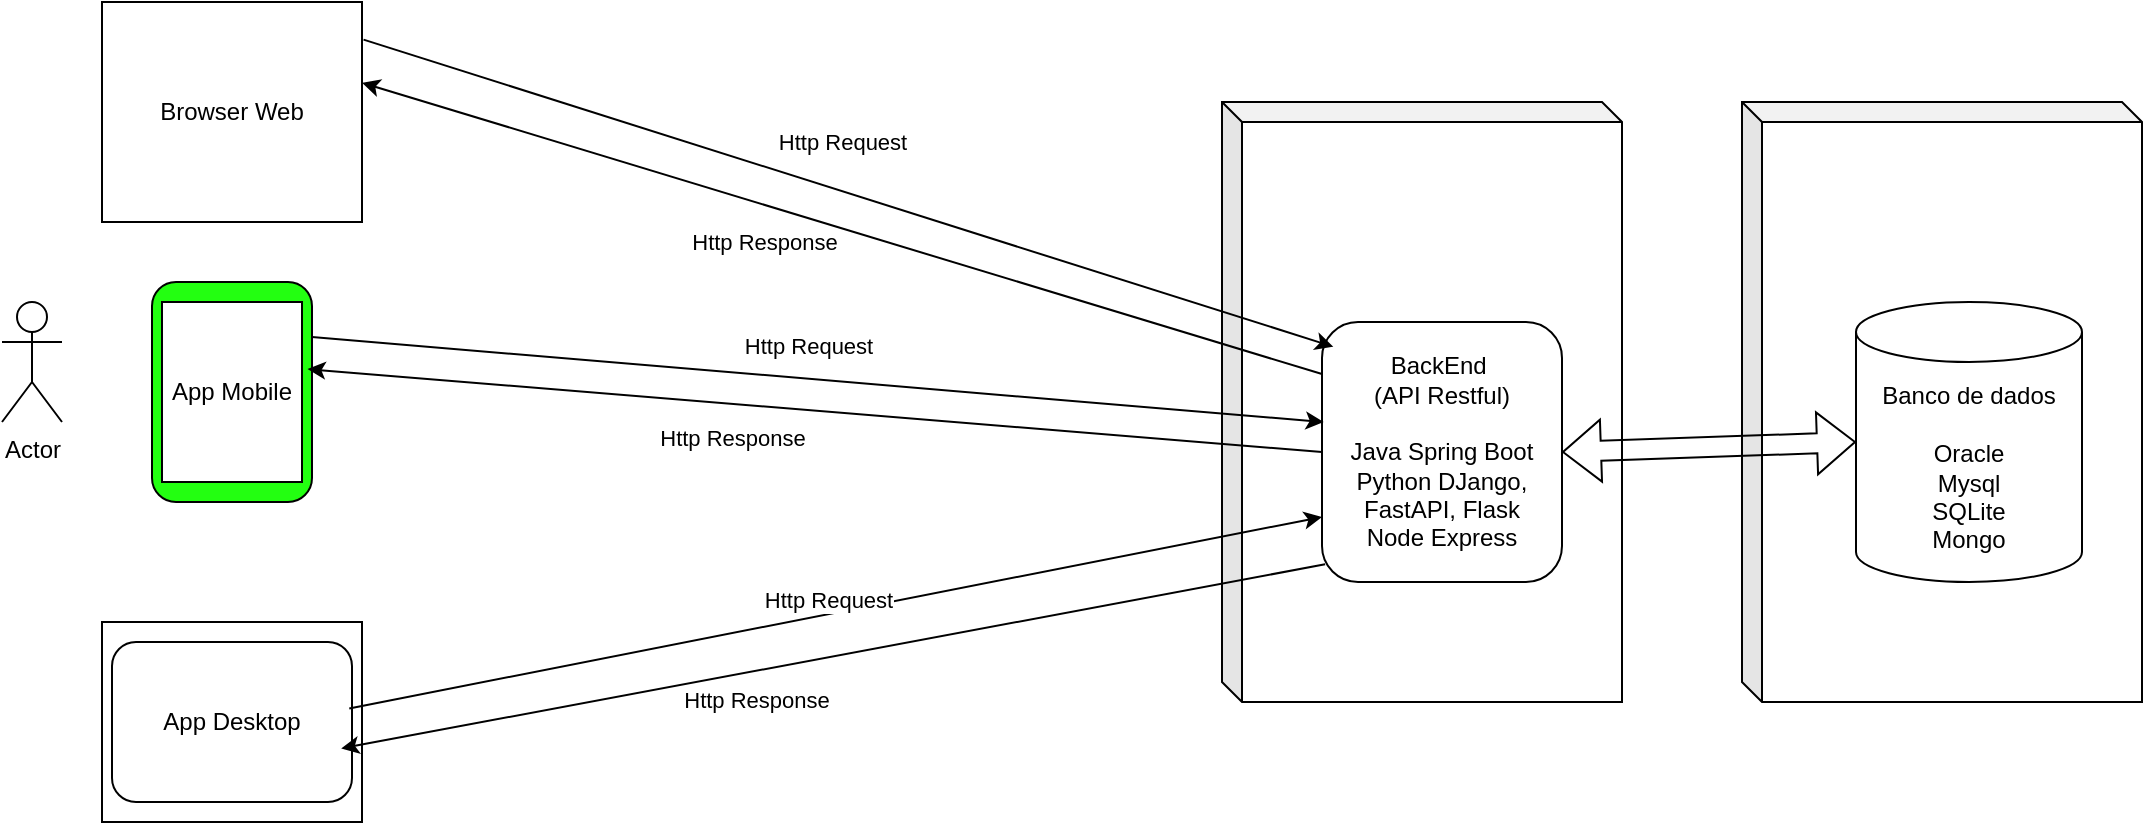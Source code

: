 <mxfile version="26.2.14">
  <diagram name="Página-1" id="5s4V5pno7n64nK467I_w">
    <mxGraphModel dx="2108" dy="616" grid="1" gridSize="10" guides="1" tooltips="1" connect="1" arrows="1" fold="1" page="1" pageScale="1" pageWidth="827" pageHeight="1169" math="0" shadow="0">
      <root>
        <mxCell id="0" />
        <mxCell id="1" parent="0" />
        <mxCell id="L3JGdz9gBR9sV8MCeHUU-2" value="" style="shape=cube;whiteSpace=wrap;html=1;boundedLbl=1;backgroundOutline=1;darkOpacity=0.05;darkOpacity2=0.1;size=10;" vertex="1" parent="1">
          <mxGeometry x="510" y="150" width="200" height="300" as="geometry" />
        </mxCell>
        <mxCell id="L3JGdz9gBR9sV8MCeHUU-1" value="BackEnd&amp;nbsp;&lt;div&gt;(API Restful)&lt;/div&gt;&lt;div&gt;&lt;br&gt;&lt;/div&gt;&lt;div&gt;Java&amp;nbsp;&lt;span style=&quot;background-color: transparent; color: light-dark(rgb(0, 0, 0), rgb(255, 255, 255));&quot;&gt;Spring Boot&lt;/span&gt;&lt;/div&gt;&lt;div&gt;Python DJango, FastAPI, Flask&lt;/div&gt;&lt;div&gt;&lt;span style=&quot;background-color: transparent; color: light-dark(rgb(0, 0, 0), rgb(255, 255, 255));&quot;&gt;Node Express&lt;/span&gt;&lt;/div&gt;" style="rounded=1;whiteSpace=wrap;html=1;" vertex="1" parent="1">
          <mxGeometry x="560" y="260" width="120" height="130" as="geometry" />
        </mxCell>
        <mxCell id="L3JGdz9gBR9sV8MCeHUU-3" value="" style="shape=cube;whiteSpace=wrap;html=1;boundedLbl=1;backgroundOutline=1;darkOpacity=0.05;darkOpacity2=0.1;size=10;" vertex="1" parent="1">
          <mxGeometry x="770" y="150" width="200" height="300" as="geometry" />
        </mxCell>
        <mxCell id="L3JGdz9gBR9sV8MCeHUU-4" value="Banco de dados&lt;div&gt;&lt;br&gt;&lt;/div&gt;&lt;div&gt;Oracle&lt;/div&gt;&lt;div&gt;Mysql&lt;/div&gt;&lt;div&gt;SQLite&lt;/div&gt;&lt;div&gt;Mongo&lt;/div&gt;" style="shape=cylinder3;whiteSpace=wrap;html=1;boundedLbl=1;backgroundOutline=1;size=15;" vertex="1" parent="1">
          <mxGeometry x="827" y="250" width="113" height="140" as="geometry" />
        </mxCell>
        <mxCell id="L3JGdz9gBR9sV8MCeHUU-5" value="Actor" style="shape=umlActor;verticalLabelPosition=bottom;verticalAlign=top;html=1;outlineConnect=0;" vertex="1" parent="1">
          <mxGeometry x="-100" y="250" width="30" height="60" as="geometry" />
        </mxCell>
        <mxCell id="L3JGdz9gBR9sV8MCeHUU-6" value="Browser Web" style="rounded=0;whiteSpace=wrap;html=1;" vertex="1" parent="1">
          <mxGeometry x="-50" y="100" width="130" height="110" as="geometry" />
        </mxCell>
        <mxCell id="L3JGdz9gBR9sV8MCeHUU-7" value="" style="endArrow=classic;html=1;rounded=0;exitX=1.006;exitY=0.171;exitDx=0;exitDy=0;exitPerimeter=0;entryX=0.047;entryY=0.095;entryDx=0;entryDy=0;entryPerimeter=0;" edge="1" parent="1" source="L3JGdz9gBR9sV8MCeHUU-6" target="L3JGdz9gBR9sV8MCeHUU-1">
          <mxGeometry width="50" height="50" relative="1" as="geometry">
            <mxPoint x="390" y="350" as="sourcePoint" />
            <mxPoint x="440" y="300" as="targetPoint" />
          </mxGeometry>
        </mxCell>
        <mxCell id="L3JGdz9gBR9sV8MCeHUU-9" value="Http Request" style="edgeLabel;html=1;align=center;verticalAlign=middle;resizable=0;points=[];" vertex="1" connectable="0" parent="L3JGdz9gBR9sV8MCeHUU-7">
          <mxGeometry x="-0.152" y="2" relative="1" as="geometry">
            <mxPoint x="33" y="-12" as="offset" />
          </mxGeometry>
        </mxCell>
        <mxCell id="L3JGdz9gBR9sV8MCeHUU-8" value="" style="endArrow=classic;html=1;rounded=0;exitX=0;exitY=0.2;exitDx=0;exitDy=0;exitPerimeter=0;entryX=1;entryY=0.367;entryDx=0;entryDy=0;entryPerimeter=0;" edge="1" parent="1" source="L3JGdz9gBR9sV8MCeHUU-1" target="L3JGdz9gBR9sV8MCeHUU-6">
          <mxGeometry width="50" height="50" relative="1" as="geometry">
            <mxPoint x="91" y="129" as="sourcePoint" />
            <mxPoint x="576" y="282" as="targetPoint" />
          </mxGeometry>
        </mxCell>
        <mxCell id="L3JGdz9gBR9sV8MCeHUU-10" value="Http Response" style="edgeLabel;html=1;align=center;verticalAlign=middle;resizable=0;points=[];" vertex="1" connectable="0" parent="L3JGdz9gBR9sV8MCeHUU-8">
          <mxGeometry x="0.125" y="3" relative="1" as="geometry">
            <mxPoint x="-9" y="13" as="offset" />
          </mxGeometry>
        </mxCell>
        <mxCell id="L3JGdz9gBR9sV8MCeHUU-11" value="" style="rounded=1;whiteSpace=wrap;html=1;fillColor=#23FF11;" vertex="1" parent="1">
          <mxGeometry x="-25" y="240" width="80" height="110" as="geometry" />
        </mxCell>
        <mxCell id="L3JGdz9gBR9sV8MCeHUU-14" value="App Mobile" style="rounded=0;whiteSpace=wrap;html=1;" vertex="1" parent="1">
          <mxGeometry x="-20" y="250" width="70" height="90" as="geometry" />
        </mxCell>
        <mxCell id="L3JGdz9gBR9sV8MCeHUU-15" value="" style="endArrow=classic;html=1;rounded=0;exitX=1;exitY=0.25;exitDx=0;exitDy=0;entryX=0.007;entryY=0.385;entryDx=0;entryDy=0;entryPerimeter=0;" edge="1" parent="1" source="L3JGdz9gBR9sV8MCeHUU-11" target="L3JGdz9gBR9sV8MCeHUU-1">
          <mxGeometry width="50" height="50" relative="1" as="geometry">
            <mxPoint x="75" y="223.5" as="sourcePoint" />
            <mxPoint x="560" y="376.5" as="targetPoint" />
          </mxGeometry>
        </mxCell>
        <mxCell id="L3JGdz9gBR9sV8MCeHUU-16" value="Http Request" style="edgeLabel;html=1;align=center;verticalAlign=middle;resizable=0;points=[];" vertex="1" connectable="0" parent="L3JGdz9gBR9sV8MCeHUU-15">
          <mxGeometry x="-0.152" y="2" relative="1" as="geometry">
            <mxPoint x="33" y="-12" as="offset" />
          </mxGeometry>
        </mxCell>
        <mxCell id="L3JGdz9gBR9sV8MCeHUU-17" value="" style="endArrow=classic;html=1;rounded=0;exitX=0;exitY=0.5;exitDx=0;exitDy=0;entryX=0.972;entryY=0.396;entryDx=0;entryDy=0;entryPerimeter=0;" edge="1" parent="1" source="L3JGdz9gBR9sV8MCeHUU-1" target="L3JGdz9gBR9sV8MCeHUU-11">
          <mxGeometry width="50" height="50" relative="1" as="geometry">
            <mxPoint x="550" y="416" as="sourcePoint" />
            <mxPoint x="70" y="270" as="targetPoint" />
          </mxGeometry>
        </mxCell>
        <mxCell id="L3JGdz9gBR9sV8MCeHUU-18" value="Http Response" style="edgeLabel;html=1;align=center;verticalAlign=middle;resizable=0;points=[];" vertex="1" connectable="0" parent="L3JGdz9gBR9sV8MCeHUU-17">
          <mxGeometry x="0.125" y="3" relative="1" as="geometry">
            <mxPoint x="-9" y="13" as="offset" />
          </mxGeometry>
        </mxCell>
        <mxCell id="L3JGdz9gBR9sV8MCeHUU-19" value="" style="rounded=0;whiteSpace=wrap;html=1;" vertex="1" parent="1">
          <mxGeometry x="-50" y="410" width="130" height="100" as="geometry" />
        </mxCell>
        <mxCell id="L3JGdz9gBR9sV8MCeHUU-20" value="App Desktop" style="rounded=1;whiteSpace=wrap;html=1;" vertex="1" parent="1">
          <mxGeometry x="-45" y="420" width="120" height="80" as="geometry" />
        </mxCell>
        <mxCell id="L3JGdz9gBR9sV8MCeHUU-22" value="" style="endArrow=classic;html=1;rounded=0;entryX=0;entryY=0.75;entryDx=0;entryDy=0;exitX=0.951;exitY=0.432;exitDx=0;exitDy=0;exitPerimeter=0;" edge="1" parent="1" source="L3JGdz9gBR9sV8MCeHUU-19" target="L3JGdz9gBR9sV8MCeHUU-1">
          <mxGeometry width="50" height="50" relative="1" as="geometry">
            <mxPoint x="92" y="453" as="sourcePoint" />
            <mxPoint x="598" y="495" as="targetPoint" />
          </mxGeometry>
        </mxCell>
        <mxCell id="L3JGdz9gBR9sV8MCeHUU-23" value="Http Request" style="edgeLabel;html=1;align=center;verticalAlign=middle;resizable=0;points=[];" vertex="1" connectable="0" parent="L3JGdz9gBR9sV8MCeHUU-22">
          <mxGeometry x="-0.152" y="2" relative="1" as="geometry">
            <mxPoint x="33" y="-12" as="offset" />
          </mxGeometry>
        </mxCell>
        <mxCell id="L3JGdz9gBR9sV8MCeHUU-24" value="" style="endArrow=classic;html=1;rounded=0;exitX=0.013;exitY=0.932;exitDx=0;exitDy=0;entryX=0.955;entryY=0.665;entryDx=0;entryDy=0;entryPerimeter=0;exitPerimeter=0;" edge="1" parent="1" source="L3JGdz9gBR9sV8MCeHUU-1" target="L3JGdz9gBR9sV8MCeHUU-20">
          <mxGeometry width="50" height="50" relative="1" as="geometry">
            <mxPoint x="597" y="510" as="sourcePoint" />
            <mxPoint x="90" y="469" as="targetPoint" />
          </mxGeometry>
        </mxCell>
        <mxCell id="L3JGdz9gBR9sV8MCeHUU-25" value="Http Response" style="edgeLabel;html=1;align=center;verticalAlign=middle;resizable=0;points=[];" vertex="1" connectable="0" parent="L3JGdz9gBR9sV8MCeHUU-24">
          <mxGeometry x="0.125" y="3" relative="1" as="geometry">
            <mxPoint x="-9" y="13" as="offset" />
          </mxGeometry>
        </mxCell>
        <mxCell id="L3JGdz9gBR9sV8MCeHUU-26" value="" style="shape=flexArrow;endArrow=classic;startArrow=classic;html=1;rounded=0;exitX=1;exitY=0.5;exitDx=0;exitDy=0;entryX=0;entryY=0.5;entryDx=0;entryDy=0;entryPerimeter=0;" edge="1" parent="1" source="L3JGdz9gBR9sV8MCeHUU-1" target="L3JGdz9gBR9sV8MCeHUU-4">
          <mxGeometry width="100" height="100" relative="1" as="geometry">
            <mxPoint x="680" y="585" as="sourcePoint" />
            <mxPoint x="780" y="485" as="targetPoint" />
          </mxGeometry>
        </mxCell>
      </root>
    </mxGraphModel>
  </diagram>
</mxfile>
